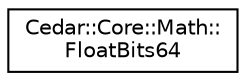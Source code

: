 digraph "Graphical Class Hierarchy"
{
 // LATEX_PDF_SIZE
  edge [fontname="Helvetica",fontsize="10",labelfontname="Helvetica",labelfontsize="10"];
  node [fontname="Helvetica",fontsize="10",shape=record];
  rankdir="LR";
  Node0 [label="Cedar::Core::Math::\lFloatBits64",height=0.2,width=0.4,color="black", fillcolor="white", style="filled",URL="$unionCedar_1_1Core_1_1Math_1_1FloatBits64.html",tooltip=" "];
}
